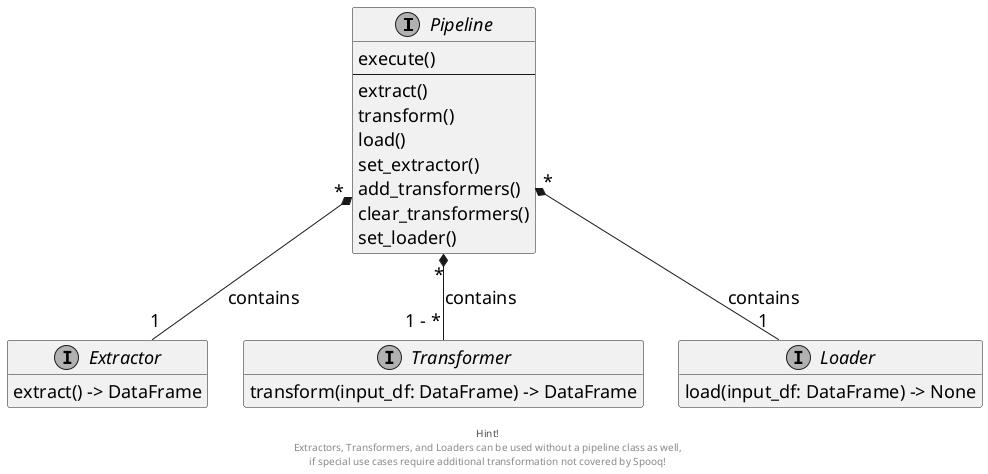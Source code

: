 @startuml

skinparam monochrome true
skinparam defaultFontname Bitstream Vera Sans Mono
skinparam defaultFontSize 18

'title Spooq2 - Interfaces / API

' left to right direction

hide empty members

interface Pipeline {
    execute()
    --
    extract()
    transform()
    load()
    set_extractor()
    add_transformers()
    clear_transformers()
    set_loader()
}

interface Extractor {
    extract() -> DataFrame
}

interface Transformer {
    transform(input_df: DataFrame) -> DataFrame
}

interface Loader {
    load(input_df: DataFrame) -> None
}

Pipeline "*" *-- "1" Extractor : contains

Pipeline "*" *-- "1 - *" Transformer : contains

Pipeline "*" *-- "1" Loader : contains


footer

<font color=green>Hint!</font>
Extractors, Transformers, and Loaders can be used without a pipeline class as well, 
if special use cases require additional transformation not covered by Spooq!
endfooter

@enduml
